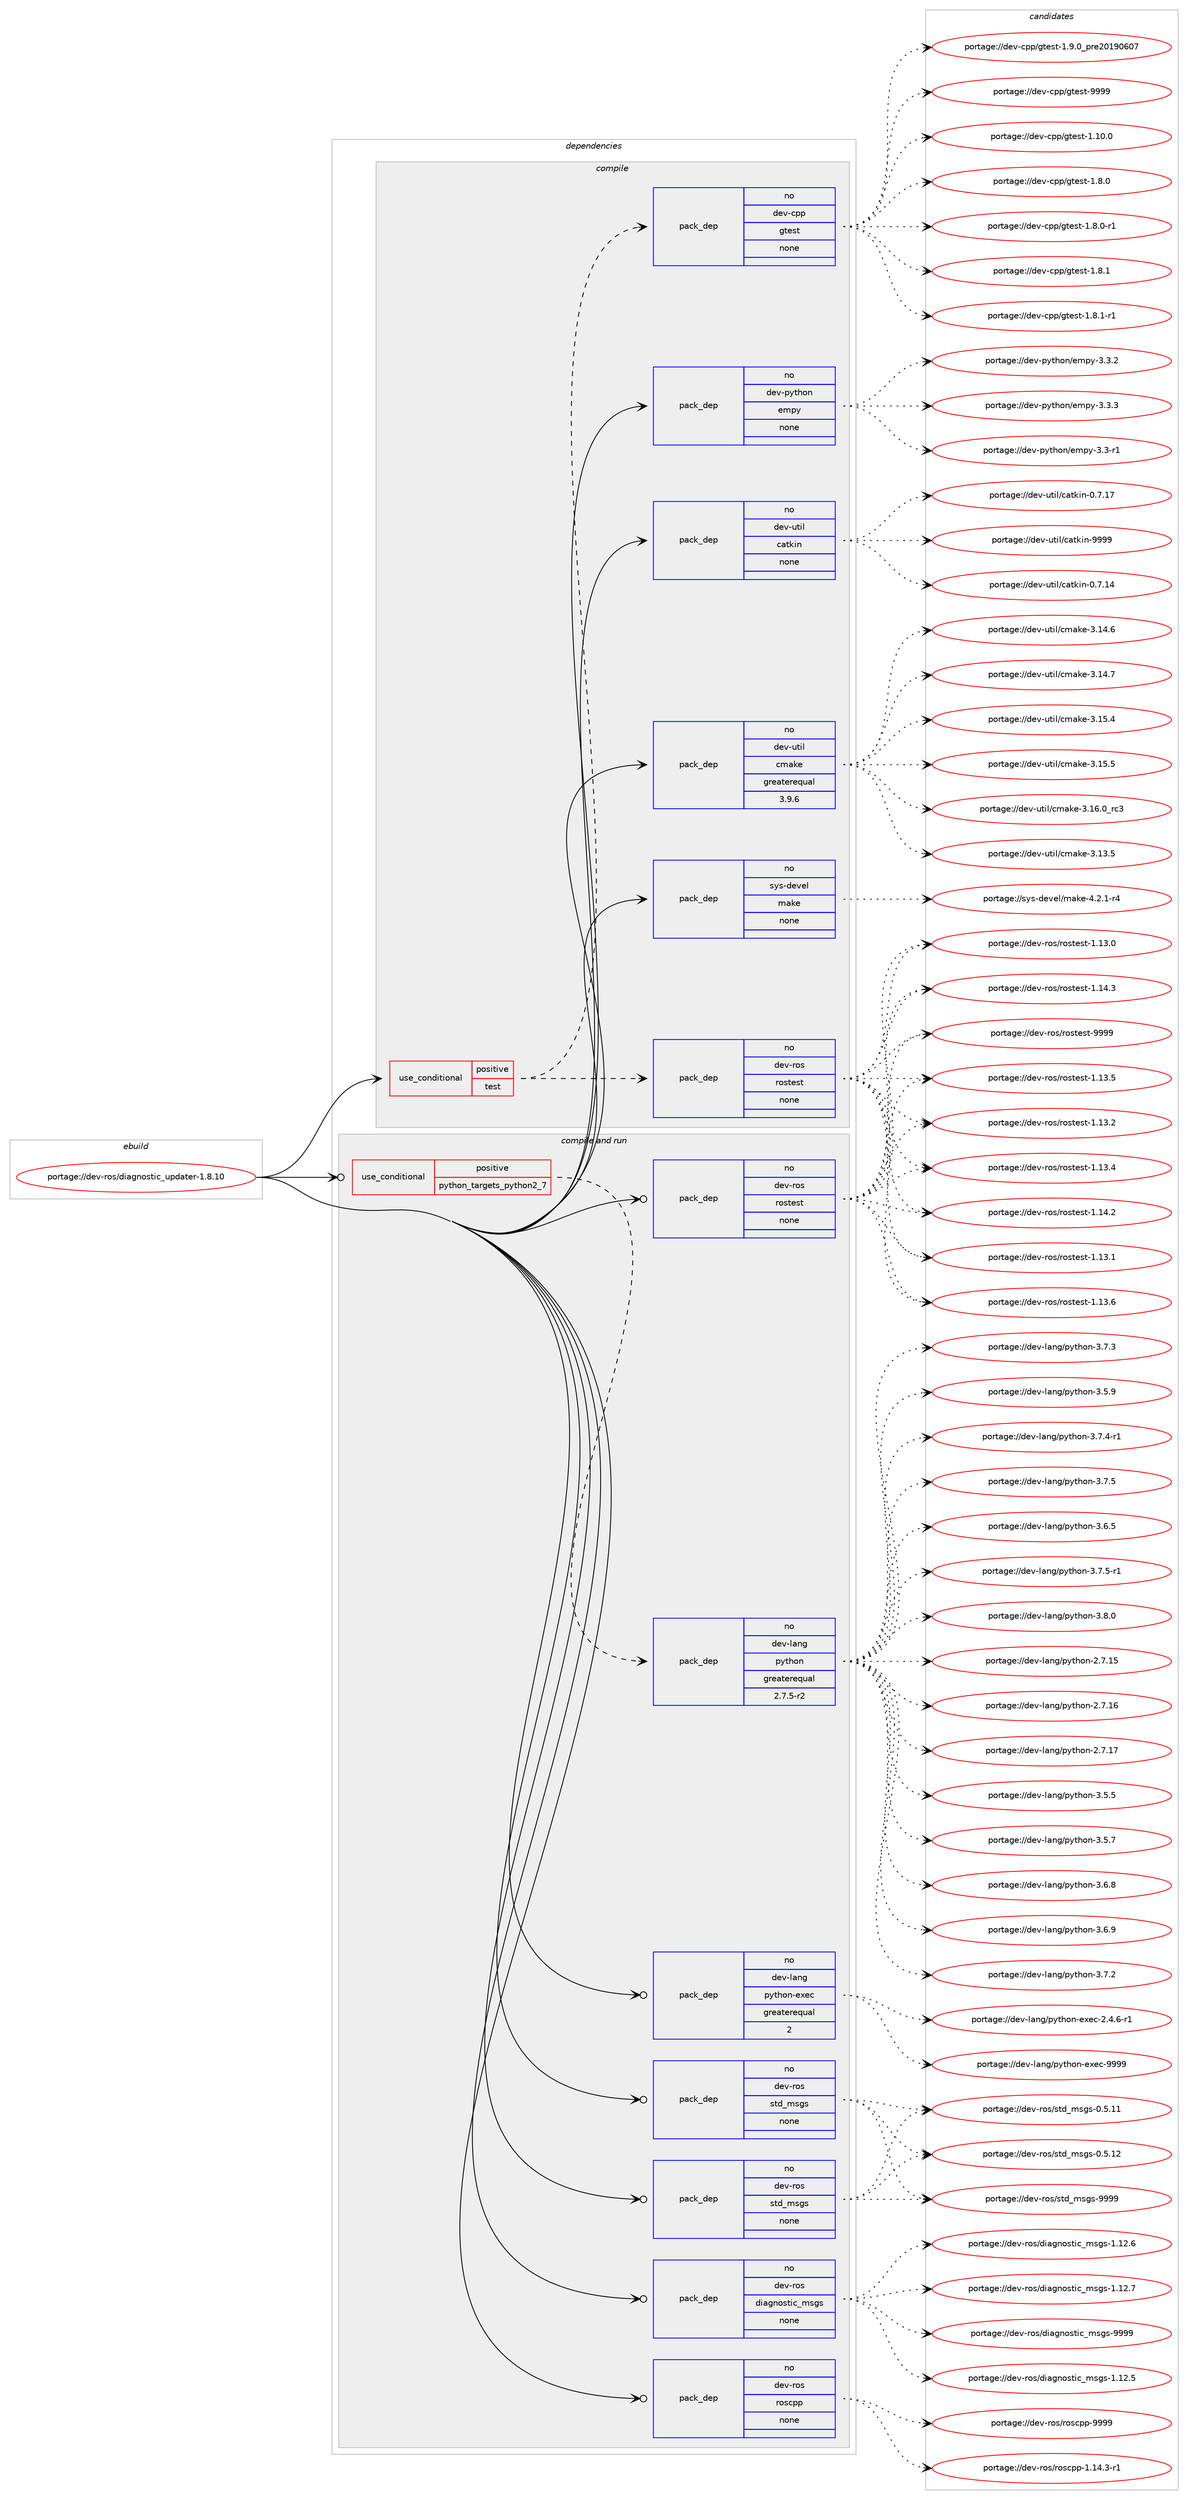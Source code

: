 digraph prolog {

# *************
# Graph options
# *************

newrank=true;
concentrate=true;
compound=true;
graph [rankdir=LR,fontname=Helvetica,fontsize=10,ranksep=1.5];#, ranksep=2.5, nodesep=0.2];
edge  [arrowhead=vee];
node  [fontname=Helvetica,fontsize=10];

# **********
# The ebuild
# **********

subgraph cluster_leftcol {
color=gray;
rank=same;
label=<<i>ebuild</i>>;
id [label="portage://dev-ros/diagnostic_updater-1.8.10", color=red, width=4, href="../dev-ros/diagnostic_updater-1.8.10.svg"];
}

# ****************
# The dependencies
# ****************

subgraph cluster_midcol {
color=gray;
label=<<i>dependencies</i>>;
subgraph cluster_compile {
fillcolor="#eeeeee";
style=filled;
label=<<i>compile</i>>;
subgraph cond42399 {
dependency186198 [label=<<TABLE BORDER="0" CELLBORDER="1" CELLSPACING="0" CELLPADDING="4"><TR><TD ROWSPAN="3" CELLPADDING="10">use_conditional</TD></TR><TR><TD>positive</TD></TR><TR><TD>test</TD></TR></TABLE>>, shape=none, color=red];
subgraph pack140371 {
dependency186199 [label=<<TABLE BORDER="0" CELLBORDER="1" CELLSPACING="0" CELLPADDING="4" WIDTH="220"><TR><TD ROWSPAN="6" CELLPADDING="30">pack_dep</TD></TR><TR><TD WIDTH="110">no</TD></TR><TR><TD>dev-cpp</TD></TR><TR><TD>gtest</TD></TR><TR><TD>none</TD></TR><TR><TD></TD></TR></TABLE>>, shape=none, color=blue];
}
dependency186198:e -> dependency186199:w [weight=20,style="dashed",arrowhead="vee"];
subgraph pack140372 {
dependency186200 [label=<<TABLE BORDER="0" CELLBORDER="1" CELLSPACING="0" CELLPADDING="4" WIDTH="220"><TR><TD ROWSPAN="6" CELLPADDING="30">pack_dep</TD></TR><TR><TD WIDTH="110">no</TD></TR><TR><TD>dev-ros</TD></TR><TR><TD>rostest</TD></TR><TR><TD>none</TD></TR><TR><TD></TD></TR></TABLE>>, shape=none, color=blue];
}
dependency186198:e -> dependency186200:w [weight=20,style="dashed",arrowhead="vee"];
}
id:e -> dependency186198:w [weight=20,style="solid",arrowhead="vee"];
subgraph pack140373 {
dependency186201 [label=<<TABLE BORDER="0" CELLBORDER="1" CELLSPACING="0" CELLPADDING="4" WIDTH="220"><TR><TD ROWSPAN="6" CELLPADDING="30">pack_dep</TD></TR><TR><TD WIDTH="110">no</TD></TR><TR><TD>dev-python</TD></TR><TR><TD>empy</TD></TR><TR><TD>none</TD></TR><TR><TD></TD></TR></TABLE>>, shape=none, color=blue];
}
id:e -> dependency186201:w [weight=20,style="solid",arrowhead="vee"];
subgraph pack140374 {
dependency186202 [label=<<TABLE BORDER="0" CELLBORDER="1" CELLSPACING="0" CELLPADDING="4" WIDTH="220"><TR><TD ROWSPAN="6" CELLPADDING="30">pack_dep</TD></TR><TR><TD WIDTH="110">no</TD></TR><TR><TD>dev-util</TD></TR><TR><TD>catkin</TD></TR><TR><TD>none</TD></TR><TR><TD></TD></TR></TABLE>>, shape=none, color=blue];
}
id:e -> dependency186202:w [weight=20,style="solid",arrowhead="vee"];
subgraph pack140375 {
dependency186203 [label=<<TABLE BORDER="0" CELLBORDER="1" CELLSPACING="0" CELLPADDING="4" WIDTH="220"><TR><TD ROWSPAN="6" CELLPADDING="30">pack_dep</TD></TR><TR><TD WIDTH="110">no</TD></TR><TR><TD>dev-util</TD></TR><TR><TD>cmake</TD></TR><TR><TD>greaterequal</TD></TR><TR><TD>3.9.6</TD></TR></TABLE>>, shape=none, color=blue];
}
id:e -> dependency186203:w [weight=20,style="solid",arrowhead="vee"];
subgraph pack140376 {
dependency186204 [label=<<TABLE BORDER="0" CELLBORDER="1" CELLSPACING="0" CELLPADDING="4" WIDTH="220"><TR><TD ROWSPAN="6" CELLPADDING="30">pack_dep</TD></TR><TR><TD WIDTH="110">no</TD></TR><TR><TD>sys-devel</TD></TR><TR><TD>make</TD></TR><TR><TD>none</TD></TR><TR><TD></TD></TR></TABLE>>, shape=none, color=blue];
}
id:e -> dependency186204:w [weight=20,style="solid",arrowhead="vee"];
}
subgraph cluster_compileandrun {
fillcolor="#eeeeee";
style=filled;
label=<<i>compile and run</i>>;
subgraph cond42400 {
dependency186205 [label=<<TABLE BORDER="0" CELLBORDER="1" CELLSPACING="0" CELLPADDING="4"><TR><TD ROWSPAN="3" CELLPADDING="10">use_conditional</TD></TR><TR><TD>positive</TD></TR><TR><TD>python_targets_python2_7</TD></TR></TABLE>>, shape=none, color=red];
subgraph pack140377 {
dependency186206 [label=<<TABLE BORDER="0" CELLBORDER="1" CELLSPACING="0" CELLPADDING="4" WIDTH="220"><TR><TD ROWSPAN="6" CELLPADDING="30">pack_dep</TD></TR><TR><TD WIDTH="110">no</TD></TR><TR><TD>dev-lang</TD></TR><TR><TD>python</TD></TR><TR><TD>greaterequal</TD></TR><TR><TD>2.7.5-r2</TD></TR></TABLE>>, shape=none, color=blue];
}
dependency186205:e -> dependency186206:w [weight=20,style="dashed",arrowhead="vee"];
}
id:e -> dependency186205:w [weight=20,style="solid",arrowhead="odotvee"];
subgraph pack140378 {
dependency186207 [label=<<TABLE BORDER="0" CELLBORDER="1" CELLSPACING="0" CELLPADDING="4" WIDTH="220"><TR><TD ROWSPAN="6" CELLPADDING="30">pack_dep</TD></TR><TR><TD WIDTH="110">no</TD></TR><TR><TD>dev-lang</TD></TR><TR><TD>python-exec</TD></TR><TR><TD>greaterequal</TD></TR><TR><TD>2</TD></TR></TABLE>>, shape=none, color=blue];
}
id:e -> dependency186207:w [weight=20,style="solid",arrowhead="odotvee"];
subgraph pack140379 {
dependency186208 [label=<<TABLE BORDER="0" CELLBORDER="1" CELLSPACING="0" CELLPADDING="4" WIDTH="220"><TR><TD ROWSPAN="6" CELLPADDING="30">pack_dep</TD></TR><TR><TD WIDTH="110">no</TD></TR><TR><TD>dev-ros</TD></TR><TR><TD>diagnostic_msgs</TD></TR><TR><TD>none</TD></TR><TR><TD></TD></TR></TABLE>>, shape=none, color=blue];
}
id:e -> dependency186208:w [weight=20,style="solid",arrowhead="odotvee"];
subgraph pack140380 {
dependency186209 [label=<<TABLE BORDER="0" CELLBORDER="1" CELLSPACING="0" CELLPADDING="4" WIDTH="220"><TR><TD ROWSPAN="6" CELLPADDING="30">pack_dep</TD></TR><TR><TD WIDTH="110">no</TD></TR><TR><TD>dev-ros</TD></TR><TR><TD>roscpp</TD></TR><TR><TD>none</TD></TR><TR><TD></TD></TR></TABLE>>, shape=none, color=blue];
}
id:e -> dependency186209:w [weight=20,style="solid",arrowhead="odotvee"];
subgraph pack140381 {
dependency186210 [label=<<TABLE BORDER="0" CELLBORDER="1" CELLSPACING="0" CELLPADDING="4" WIDTH="220"><TR><TD ROWSPAN="6" CELLPADDING="30">pack_dep</TD></TR><TR><TD WIDTH="110">no</TD></TR><TR><TD>dev-ros</TD></TR><TR><TD>rostest</TD></TR><TR><TD>none</TD></TR><TR><TD></TD></TR></TABLE>>, shape=none, color=blue];
}
id:e -> dependency186210:w [weight=20,style="solid",arrowhead="odotvee"];
subgraph pack140382 {
dependency186211 [label=<<TABLE BORDER="0" CELLBORDER="1" CELLSPACING="0" CELLPADDING="4" WIDTH="220"><TR><TD ROWSPAN="6" CELLPADDING="30">pack_dep</TD></TR><TR><TD WIDTH="110">no</TD></TR><TR><TD>dev-ros</TD></TR><TR><TD>std_msgs</TD></TR><TR><TD>none</TD></TR><TR><TD></TD></TR></TABLE>>, shape=none, color=blue];
}
id:e -> dependency186211:w [weight=20,style="solid",arrowhead="odotvee"];
subgraph pack140383 {
dependency186212 [label=<<TABLE BORDER="0" CELLBORDER="1" CELLSPACING="0" CELLPADDING="4" WIDTH="220"><TR><TD ROWSPAN="6" CELLPADDING="30">pack_dep</TD></TR><TR><TD WIDTH="110">no</TD></TR><TR><TD>dev-ros</TD></TR><TR><TD>std_msgs</TD></TR><TR><TD>none</TD></TR><TR><TD></TD></TR></TABLE>>, shape=none, color=blue];
}
id:e -> dependency186212:w [weight=20,style="solid",arrowhead="odotvee"];
}
subgraph cluster_run {
fillcolor="#eeeeee";
style=filled;
label=<<i>run</i>>;
}
}

# **************
# The candidates
# **************

subgraph cluster_choices {
rank=same;
color=gray;
label=<<i>candidates</i>>;

subgraph choice140371 {
color=black;
nodesep=1;
choiceportage10010111845991121124710311610111511645494649484648 [label="portage://dev-cpp/gtest-1.10.0", color=red, width=4,href="../dev-cpp/gtest-1.10.0.svg"];
choiceportage100101118459911211247103116101115116454946564648 [label="portage://dev-cpp/gtest-1.8.0", color=red, width=4,href="../dev-cpp/gtest-1.8.0.svg"];
choiceportage1001011184599112112471031161011151164549465646484511449 [label="portage://dev-cpp/gtest-1.8.0-r1", color=red, width=4,href="../dev-cpp/gtest-1.8.0-r1.svg"];
choiceportage100101118459911211247103116101115116454946564649 [label="portage://dev-cpp/gtest-1.8.1", color=red, width=4,href="../dev-cpp/gtest-1.8.1.svg"];
choiceportage1001011184599112112471031161011151164549465646494511449 [label="portage://dev-cpp/gtest-1.8.1-r1", color=red, width=4,href="../dev-cpp/gtest-1.8.1-r1.svg"];
choiceportage100101118459911211247103116101115116454946574648951121141015048495748544855 [label="portage://dev-cpp/gtest-1.9.0_pre20190607", color=red, width=4,href="../dev-cpp/gtest-1.9.0_pre20190607.svg"];
choiceportage1001011184599112112471031161011151164557575757 [label="portage://dev-cpp/gtest-9999", color=red, width=4,href="../dev-cpp/gtest-9999.svg"];
dependency186199:e -> choiceportage10010111845991121124710311610111511645494649484648:w [style=dotted,weight="100"];
dependency186199:e -> choiceportage100101118459911211247103116101115116454946564648:w [style=dotted,weight="100"];
dependency186199:e -> choiceportage1001011184599112112471031161011151164549465646484511449:w [style=dotted,weight="100"];
dependency186199:e -> choiceportage100101118459911211247103116101115116454946564649:w [style=dotted,weight="100"];
dependency186199:e -> choiceportage1001011184599112112471031161011151164549465646494511449:w [style=dotted,weight="100"];
dependency186199:e -> choiceportage100101118459911211247103116101115116454946574648951121141015048495748544855:w [style=dotted,weight="100"];
dependency186199:e -> choiceportage1001011184599112112471031161011151164557575757:w [style=dotted,weight="100"];
}
subgraph choice140372 {
color=black;
nodesep=1;
choiceportage100101118451141111154711411111511610111511645494649514648 [label="portage://dev-ros/rostest-1.13.0", color=red, width=4,href="../dev-ros/rostest-1.13.0.svg"];
choiceportage100101118451141111154711411111511610111511645494649514649 [label="portage://dev-ros/rostest-1.13.1", color=red, width=4,href="../dev-ros/rostest-1.13.1.svg"];
choiceportage100101118451141111154711411111511610111511645494649514650 [label="portage://dev-ros/rostest-1.13.2", color=red, width=4,href="../dev-ros/rostest-1.13.2.svg"];
choiceportage100101118451141111154711411111511610111511645494649514652 [label="portage://dev-ros/rostest-1.13.4", color=red, width=4,href="../dev-ros/rostest-1.13.4.svg"];
choiceportage100101118451141111154711411111511610111511645494649514653 [label="portage://dev-ros/rostest-1.13.5", color=red, width=4,href="../dev-ros/rostest-1.13.5.svg"];
choiceportage100101118451141111154711411111511610111511645494649514654 [label="portage://dev-ros/rostest-1.13.6", color=red, width=4,href="../dev-ros/rostest-1.13.6.svg"];
choiceportage100101118451141111154711411111511610111511645494649524650 [label="portage://dev-ros/rostest-1.14.2", color=red, width=4,href="../dev-ros/rostest-1.14.2.svg"];
choiceportage100101118451141111154711411111511610111511645494649524651 [label="portage://dev-ros/rostest-1.14.3", color=red, width=4,href="../dev-ros/rostest-1.14.3.svg"];
choiceportage10010111845114111115471141111151161011151164557575757 [label="portage://dev-ros/rostest-9999", color=red, width=4,href="../dev-ros/rostest-9999.svg"];
dependency186200:e -> choiceportage100101118451141111154711411111511610111511645494649514648:w [style=dotted,weight="100"];
dependency186200:e -> choiceportage100101118451141111154711411111511610111511645494649514649:w [style=dotted,weight="100"];
dependency186200:e -> choiceportage100101118451141111154711411111511610111511645494649514650:w [style=dotted,weight="100"];
dependency186200:e -> choiceportage100101118451141111154711411111511610111511645494649514652:w [style=dotted,weight="100"];
dependency186200:e -> choiceportage100101118451141111154711411111511610111511645494649514653:w [style=dotted,weight="100"];
dependency186200:e -> choiceportage100101118451141111154711411111511610111511645494649514654:w [style=dotted,weight="100"];
dependency186200:e -> choiceportage100101118451141111154711411111511610111511645494649524650:w [style=dotted,weight="100"];
dependency186200:e -> choiceportage100101118451141111154711411111511610111511645494649524651:w [style=dotted,weight="100"];
dependency186200:e -> choiceportage10010111845114111115471141111151161011151164557575757:w [style=dotted,weight="100"];
}
subgraph choice140373 {
color=black;
nodesep=1;
choiceportage1001011184511212111610411111047101109112121455146514511449 [label="portage://dev-python/empy-3.3-r1", color=red, width=4,href="../dev-python/empy-3.3-r1.svg"];
choiceportage1001011184511212111610411111047101109112121455146514650 [label="portage://dev-python/empy-3.3.2", color=red, width=4,href="../dev-python/empy-3.3.2.svg"];
choiceportage1001011184511212111610411111047101109112121455146514651 [label="portage://dev-python/empy-3.3.3", color=red, width=4,href="../dev-python/empy-3.3.3.svg"];
dependency186201:e -> choiceportage1001011184511212111610411111047101109112121455146514511449:w [style=dotted,weight="100"];
dependency186201:e -> choiceportage1001011184511212111610411111047101109112121455146514650:w [style=dotted,weight="100"];
dependency186201:e -> choiceportage1001011184511212111610411111047101109112121455146514651:w [style=dotted,weight="100"];
}
subgraph choice140374 {
color=black;
nodesep=1;
choiceportage1001011184511711610510847999711610710511045484655464952 [label="portage://dev-util/catkin-0.7.14", color=red, width=4,href="../dev-util/catkin-0.7.14.svg"];
choiceportage1001011184511711610510847999711610710511045484655464955 [label="portage://dev-util/catkin-0.7.17", color=red, width=4,href="../dev-util/catkin-0.7.17.svg"];
choiceportage100101118451171161051084799971161071051104557575757 [label="portage://dev-util/catkin-9999", color=red, width=4,href="../dev-util/catkin-9999.svg"];
dependency186202:e -> choiceportage1001011184511711610510847999711610710511045484655464952:w [style=dotted,weight="100"];
dependency186202:e -> choiceportage1001011184511711610510847999711610710511045484655464955:w [style=dotted,weight="100"];
dependency186202:e -> choiceportage100101118451171161051084799971161071051104557575757:w [style=dotted,weight="100"];
}
subgraph choice140375 {
color=black;
nodesep=1;
choiceportage1001011184511711610510847991099710710145514649514653 [label="portage://dev-util/cmake-3.13.5", color=red, width=4,href="../dev-util/cmake-3.13.5.svg"];
choiceportage1001011184511711610510847991099710710145514649524654 [label="portage://dev-util/cmake-3.14.6", color=red, width=4,href="../dev-util/cmake-3.14.6.svg"];
choiceportage1001011184511711610510847991099710710145514649524655 [label="portage://dev-util/cmake-3.14.7", color=red, width=4,href="../dev-util/cmake-3.14.7.svg"];
choiceportage1001011184511711610510847991099710710145514649534652 [label="portage://dev-util/cmake-3.15.4", color=red, width=4,href="../dev-util/cmake-3.15.4.svg"];
choiceportage1001011184511711610510847991099710710145514649534653 [label="portage://dev-util/cmake-3.15.5", color=red, width=4,href="../dev-util/cmake-3.15.5.svg"];
choiceportage1001011184511711610510847991099710710145514649544648951149951 [label="portage://dev-util/cmake-3.16.0_rc3", color=red, width=4,href="../dev-util/cmake-3.16.0_rc3.svg"];
dependency186203:e -> choiceportage1001011184511711610510847991099710710145514649514653:w [style=dotted,weight="100"];
dependency186203:e -> choiceportage1001011184511711610510847991099710710145514649524654:w [style=dotted,weight="100"];
dependency186203:e -> choiceportage1001011184511711610510847991099710710145514649524655:w [style=dotted,weight="100"];
dependency186203:e -> choiceportage1001011184511711610510847991099710710145514649534652:w [style=dotted,weight="100"];
dependency186203:e -> choiceportage1001011184511711610510847991099710710145514649534653:w [style=dotted,weight="100"];
dependency186203:e -> choiceportage1001011184511711610510847991099710710145514649544648951149951:w [style=dotted,weight="100"];
}
subgraph choice140376 {
color=black;
nodesep=1;
choiceportage1151211154510010111810110847109971071014552465046494511452 [label="portage://sys-devel/make-4.2.1-r4", color=red, width=4,href="../sys-devel/make-4.2.1-r4.svg"];
dependency186204:e -> choiceportage1151211154510010111810110847109971071014552465046494511452:w [style=dotted,weight="100"];
}
subgraph choice140377 {
color=black;
nodesep=1;
choiceportage10010111845108971101034711212111610411111045504655464953 [label="portage://dev-lang/python-2.7.15", color=red, width=4,href="../dev-lang/python-2.7.15.svg"];
choiceportage10010111845108971101034711212111610411111045504655464954 [label="portage://dev-lang/python-2.7.16", color=red, width=4,href="../dev-lang/python-2.7.16.svg"];
choiceportage10010111845108971101034711212111610411111045504655464955 [label="portage://dev-lang/python-2.7.17", color=red, width=4,href="../dev-lang/python-2.7.17.svg"];
choiceportage100101118451089711010347112121116104111110455146534653 [label="portage://dev-lang/python-3.5.5", color=red, width=4,href="../dev-lang/python-3.5.5.svg"];
choiceportage100101118451089711010347112121116104111110455146534655 [label="portage://dev-lang/python-3.5.7", color=red, width=4,href="../dev-lang/python-3.5.7.svg"];
choiceportage100101118451089711010347112121116104111110455146534657 [label="portage://dev-lang/python-3.5.9", color=red, width=4,href="../dev-lang/python-3.5.9.svg"];
choiceportage100101118451089711010347112121116104111110455146544653 [label="portage://dev-lang/python-3.6.5", color=red, width=4,href="../dev-lang/python-3.6.5.svg"];
choiceportage100101118451089711010347112121116104111110455146544656 [label="portage://dev-lang/python-3.6.8", color=red, width=4,href="../dev-lang/python-3.6.8.svg"];
choiceportage100101118451089711010347112121116104111110455146544657 [label="portage://dev-lang/python-3.6.9", color=red, width=4,href="../dev-lang/python-3.6.9.svg"];
choiceportage100101118451089711010347112121116104111110455146554650 [label="portage://dev-lang/python-3.7.2", color=red, width=4,href="../dev-lang/python-3.7.2.svg"];
choiceportage100101118451089711010347112121116104111110455146554651 [label="portage://dev-lang/python-3.7.3", color=red, width=4,href="../dev-lang/python-3.7.3.svg"];
choiceportage1001011184510897110103471121211161041111104551465546524511449 [label="portage://dev-lang/python-3.7.4-r1", color=red, width=4,href="../dev-lang/python-3.7.4-r1.svg"];
choiceportage100101118451089711010347112121116104111110455146554653 [label="portage://dev-lang/python-3.7.5", color=red, width=4,href="../dev-lang/python-3.7.5.svg"];
choiceportage1001011184510897110103471121211161041111104551465546534511449 [label="portage://dev-lang/python-3.7.5-r1", color=red, width=4,href="../dev-lang/python-3.7.5-r1.svg"];
choiceportage100101118451089711010347112121116104111110455146564648 [label="portage://dev-lang/python-3.8.0", color=red, width=4,href="../dev-lang/python-3.8.0.svg"];
dependency186206:e -> choiceportage10010111845108971101034711212111610411111045504655464953:w [style=dotted,weight="100"];
dependency186206:e -> choiceportage10010111845108971101034711212111610411111045504655464954:w [style=dotted,weight="100"];
dependency186206:e -> choiceportage10010111845108971101034711212111610411111045504655464955:w [style=dotted,weight="100"];
dependency186206:e -> choiceportage100101118451089711010347112121116104111110455146534653:w [style=dotted,weight="100"];
dependency186206:e -> choiceportage100101118451089711010347112121116104111110455146534655:w [style=dotted,weight="100"];
dependency186206:e -> choiceportage100101118451089711010347112121116104111110455146534657:w [style=dotted,weight="100"];
dependency186206:e -> choiceportage100101118451089711010347112121116104111110455146544653:w [style=dotted,weight="100"];
dependency186206:e -> choiceportage100101118451089711010347112121116104111110455146544656:w [style=dotted,weight="100"];
dependency186206:e -> choiceportage100101118451089711010347112121116104111110455146544657:w [style=dotted,weight="100"];
dependency186206:e -> choiceportage100101118451089711010347112121116104111110455146554650:w [style=dotted,weight="100"];
dependency186206:e -> choiceportage100101118451089711010347112121116104111110455146554651:w [style=dotted,weight="100"];
dependency186206:e -> choiceportage1001011184510897110103471121211161041111104551465546524511449:w [style=dotted,weight="100"];
dependency186206:e -> choiceportage100101118451089711010347112121116104111110455146554653:w [style=dotted,weight="100"];
dependency186206:e -> choiceportage1001011184510897110103471121211161041111104551465546534511449:w [style=dotted,weight="100"];
dependency186206:e -> choiceportage100101118451089711010347112121116104111110455146564648:w [style=dotted,weight="100"];
}
subgraph choice140378 {
color=black;
nodesep=1;
choiceportage10010111845108971101034711212111610411111045101120101994550465246544511449 [label="portage://dev-lang/python-exec-2.4.6-r1", color=red, width=4,href="../dev-lang/python-exec-2.4.6-r1.svg"];
choiceportage10010111845108971101034711212111610411111045101120101994557575757 [label="portage://dev-lang/python-exec-9999", color=red, width=4,href="../dev-lang/python-exec-9999.svg"];
dependency186207:e -> choiceportage10010111845108971101034711212111610411111045101120101994550465246544511449:w [style=dotted,weight="100"];
dependency186207:e -> choiceportage10010111845108971101034711212111610411111045101120101994557575757:w [style=dotted,weight="100"];
}
subgraph choice140379 {
color=black;
nodesep=1;
choiceportage100101118451141111154710010597103110111115116105999510911510311545494649504653 [label="portage://dev-ros/diagnostic_msgs-1.12.5", color=red, width=4,href="../dev-ros/diagnostic_msgs-1.12.5.svg"];
choiceportage100101118451141111154710010597103110111115116105999510911510311545494649504654 [label="portage://dev-ros/diagnostic_msgs-1.12.6", color=red, width=4,href="../dev-ros/diagnostic_msgs-1.12.6.svg"];
choiceportage100101118451141111154710010597103110111115116105999510911510311545494649504655 [label="portage://dev-ros/diagnostic_msgs-1.12.7", color=red, width=4,href="../dev-ros/diagnostic_msgs-1.12.7.svg"];
choiceportage10010111845114111115471001059710311011111511610599951091151031154557575757 [label="portage://dev-ros/diagnostic_msgs-9999", color=red, width=4,href="../dev-ros/diagnostic_msgs-9999.svg"];
dependency186208:e -> choiceportage100101118451141111154710010597103110111115116105999510911510311545494649504653:w [style=dotted,weight="100"];
dependency186208:e -> choiceportage100101118451141111154710010597103110111115116105999510911510311545494649504654:w [style=dotted,weight="100"];
dependency186208:e -> choiceportage100101118451141111154710010597103110111115116105999510911510311545494649504655:w [style=dotted,weight="100"];
dependency186208:e -> choiceportage10010111845114111115471001059710311011111511610599951091151031154557575757:w [style=dotted,weight="100"];
}
subgraph choice140380 {
color=black;
nodesep=1;
choiceportage100101118451141111154711411111599112112454946495246514511449 [label="portage://dev-ros/roscpp-1.14.3-r1", color=red, width=4,href="../dev-ros/roscpp-1.14.3-r1.svg"];
choiceportage1001011184511411111547114111115991121124557575757 [label="portage://dev-ros/roscpp-9999", color=red, width=4,href="../dev-ros/roscpp-9999.svg"];
dependency186209:e -> choiceportage100101118451141111154711411111599112112454946495246514511449:w [style=dotted,weight="100"];
dependency186209:e -> choiceportage1001011184511411111547114111115991121124557575757:w [style=dotted,weight="100"];
}
subgraph choice140381 {
color=black;
nodesep=1;
choiceportage100101118451141111154711411111511610111511645494649514648 [label="portage://dev-ros/rostest-1.13.0", color=red, width=4,href="../dev-ros/rostest-1.13.0.svg"];
choiceportage100101118451141111154711411111511610111511645494649514649 [label="portage://dev-ros/rostest-1.13.1", color=red, width=4,href="../dev-ros/rostest-1.13.1.svg"];
choiceportage100101118451141111154711411111511610111511645494649514650 [label="portage://dev-ros/rostest-1.13.2", color=red, width=4,href="../dev-ros/rostest-1.13.2.svg"];
choiceportage100101118451141111154711411111511610111511645494649514652 [label="portage://dev-ros/rostest-1.13.4", color=red, width=4,href="../dev-ros/rostest-1.13.4.svg"];
choiceportage100101118451141111154711411111511610111511645494649514653 [label="portage://dev-ros/rostest-1.13.5", color=red, width=4,href="../dev-ros/rostest-1.13.5.svg"];
choiceportage100101118451141111154711411111511610111511645494649514654 [label="portage://dev-ros/rostest-1.13.6", color=red, width=4,href="../dev-ros/rostest-1.13.6.svg"];
choiceportage100101118451141111154711411111511610111511645494649524650 [label="portage://dev-ros/rostest-1.14.2", color=red, width=4,href="../dev-ros/rostest-1.14.2.svg"];
choiceportage100101118451141111154711411111511610111511645494649524651 [label="portage://dev-ros/rostest-1.14.3", color=red, width=4,href="../dev-ros/rostest-1.14.3.svg"];
choiceportage10010111845114111115471141111151161011151164557575757 [label="portage://dev-ros/rostest-9999", color=red, width=4,href="../dev-ros/rostest-9999.svg"];
dependency186210:e -> choiceportage100101118451141111154711411111511610111511645494649514648:w [style=dotted,weight="100"];
dependency186210:e -> choiceportage100101118451141111154711411111511610111511645494649514649:w [style=dotted,weight="100"];
dependency186210:e -> choiceportage100101118451141111154711411111511610111511645494649514650:w [style=dotted,weight="100"];
dependency186210:e -> choiceportage100101118451141111154711411111511610111511645494649514652:w [style=dotted,weight="100"];
dependency186210:e -> choiceportage100101118451141111154711411111511610111511645494649514653:w [style=dotted,weight="100"];
dependency186210:e -> choiceportage100101118451141111154711411111511610111511645494649514654:w [style=dotted,weight="100"];
dependency186210:e -> choiceportage100101118451141111154711411111511610111511645494649524650:w [style=dotted,weight="100"];
dependency186210:e -> choiceportage100101118451141111154711411111511610111511645494649524651:w [style=dotted,weight="100"];
dependency186210:e -> choiceportage10010111845114111115471141111151161011151164557575757:w [style=dotted,weight="100"];
}
subgraph choice140382 {
color=black;
nodesep=1;
choiceportage10010111845114111115471151161009510911510311545484653464949 [label="portage://dev-ros/std_msgs-0.5.11", color=red, width=4,href="../dev-ros/std_msgs-0.5.11.svg"];
choiceportage10010111845114111115471151161009510911510311545484653464950 [label="portage://dev-ros/std_msgs-0.5.12", color=red, width=4,href="../dev-ros/std_msgs-0.5.12.svg"];
choiceportage1001011184511411111547115116100951091151031154557575757 [label="portage://dev-ros/std_msgs-9999", color=red, width=4,href="../dev-ros/std_msgs-9999.svg"];
dependency186211:e -> choiceportage10010111845114111115471151161009510911510311545484653464949:w [style=dotted,weight="100"];
dependency186211:e -> choiceportage10010111845114111115471151161009510911510311545484653464950:w [style=dotted,weight="100"];
dependency186211:e -> choiceportage1001011184511411111547115116100951091151031154557575757:w [style=dotted,weight="100"];
}
subgraph choice140383 {
color=black;
nodesep=1;
choiceportage10010111845114111115471151161009510911510311545484653464949 [label="portage://dev-ros/std_msgs-0.5.11", color=red, width=4,href="../dev-ros/std_msgs-0.5.11.svg"];
choiceportage10010111845114111115471151161009510911510311545484653464950 [label="portage://dev-ros/std_msgs-0.5.12", color=red, width=4,href="../dev-ros/std_msgs-0.5.12.svg"];
choiceportage1001011184511411111547115116100951091151031154557575757 [label="portage://dev-ros/std_msgs-9999", color=red, width=4,href="../dev-ros/std_msgs-9999.svg"];
dependency186212:e -> choiceportage10010111845114111115471151161009510911510311545484653464949:w [style=dotted,weight="100"];
dependency186212:e -> choiceportage10010111845114111115471151161009510911510311545484653464950:w [style=dotted,weight="100"];
dependency186212:e -> choiceportage1001011184511411111547115116100951091151031154557575757:w [style=dotted,weight="100"];
}
}

}
